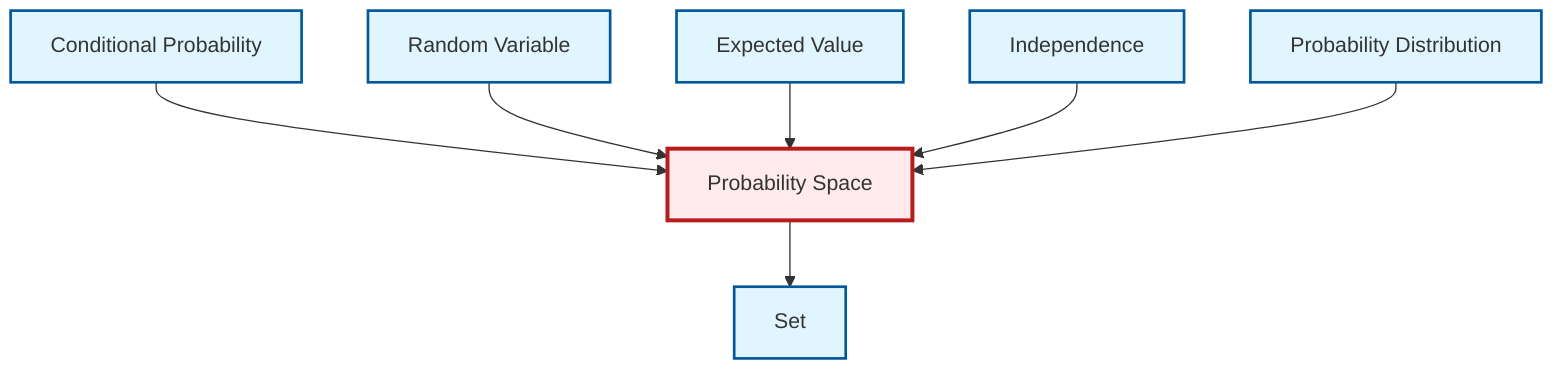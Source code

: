 graph TD
    classDef definition fill:#e1f5fe,stroke:#01579b,stroke-width:2px
    classDef theorem fill:#f3e5f5,stroke:#4a148c,stroke-width:2px
    classDef axiom fill:#fff3e0,stroke:#e65100,stroke-width:2px
    classDef example fill:#e8f5e9,stroke:#1b5e20,stroke-width:2px
    classDef current fill:#ffebee,stroke:#b71c1c,stroke-width:3px
    def-probability-distribution["Probability Distribution"]:::definition
    def-independence["Independence"]:::definition
    def-conditional-probability["Conditional Probability"]:::definition
    def-expectation["Expected Value"]:::definition
    def-random-variable["Random Variable"]:::definition
    def-set["Set"]:::definition
    def-probability-space["Probability Space"]:::definition
    def-conditional-probability --> def-probability-space
    def-random-variable --> def-probability-space
    def-expectation --> def-probability-space
    def-independence --> def-probability-space
    def-probability-distribution --> def-probability-space
    def-probability-space --> def-set
    class def-probability-space current